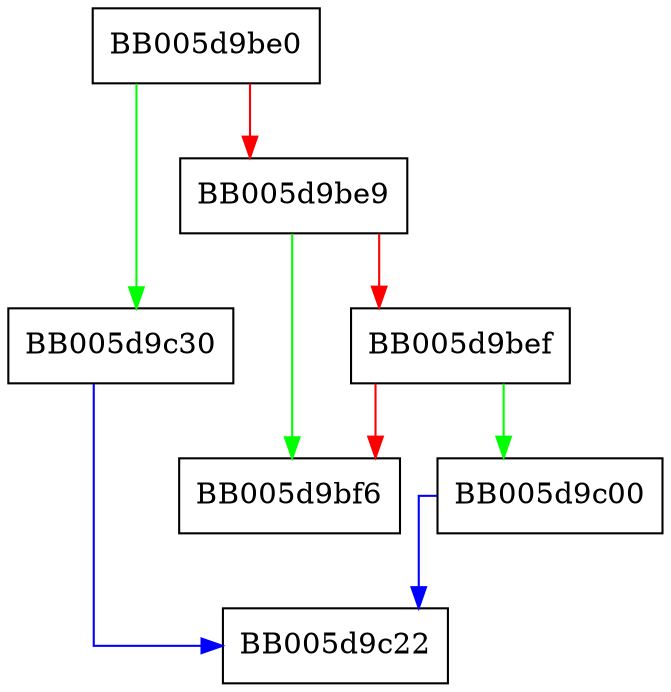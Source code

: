 digraph EVP_PKEY_export {
  node [shape="box"];
  graph [splines=ortho];
  BB005d9be0 -> BB005d9c30 [color="green"];
  BB005d9be0 -> BB005d9be9 [color="red"];
  BB005d9be9 -> BB005d9bf6 [color="green"];
  BB005d9be9 -> BB005d9bef [color="red"];
  BB005d9bef -> BB005d9c00 [color="green"];
  BB005d9bef -> BB005d9bf6 [color="red"];
  BB005d9c00 -> BB005d9c22 [color="blue"];
  BB005d9c30 -> BB005d9c22 [color="blue"];
}